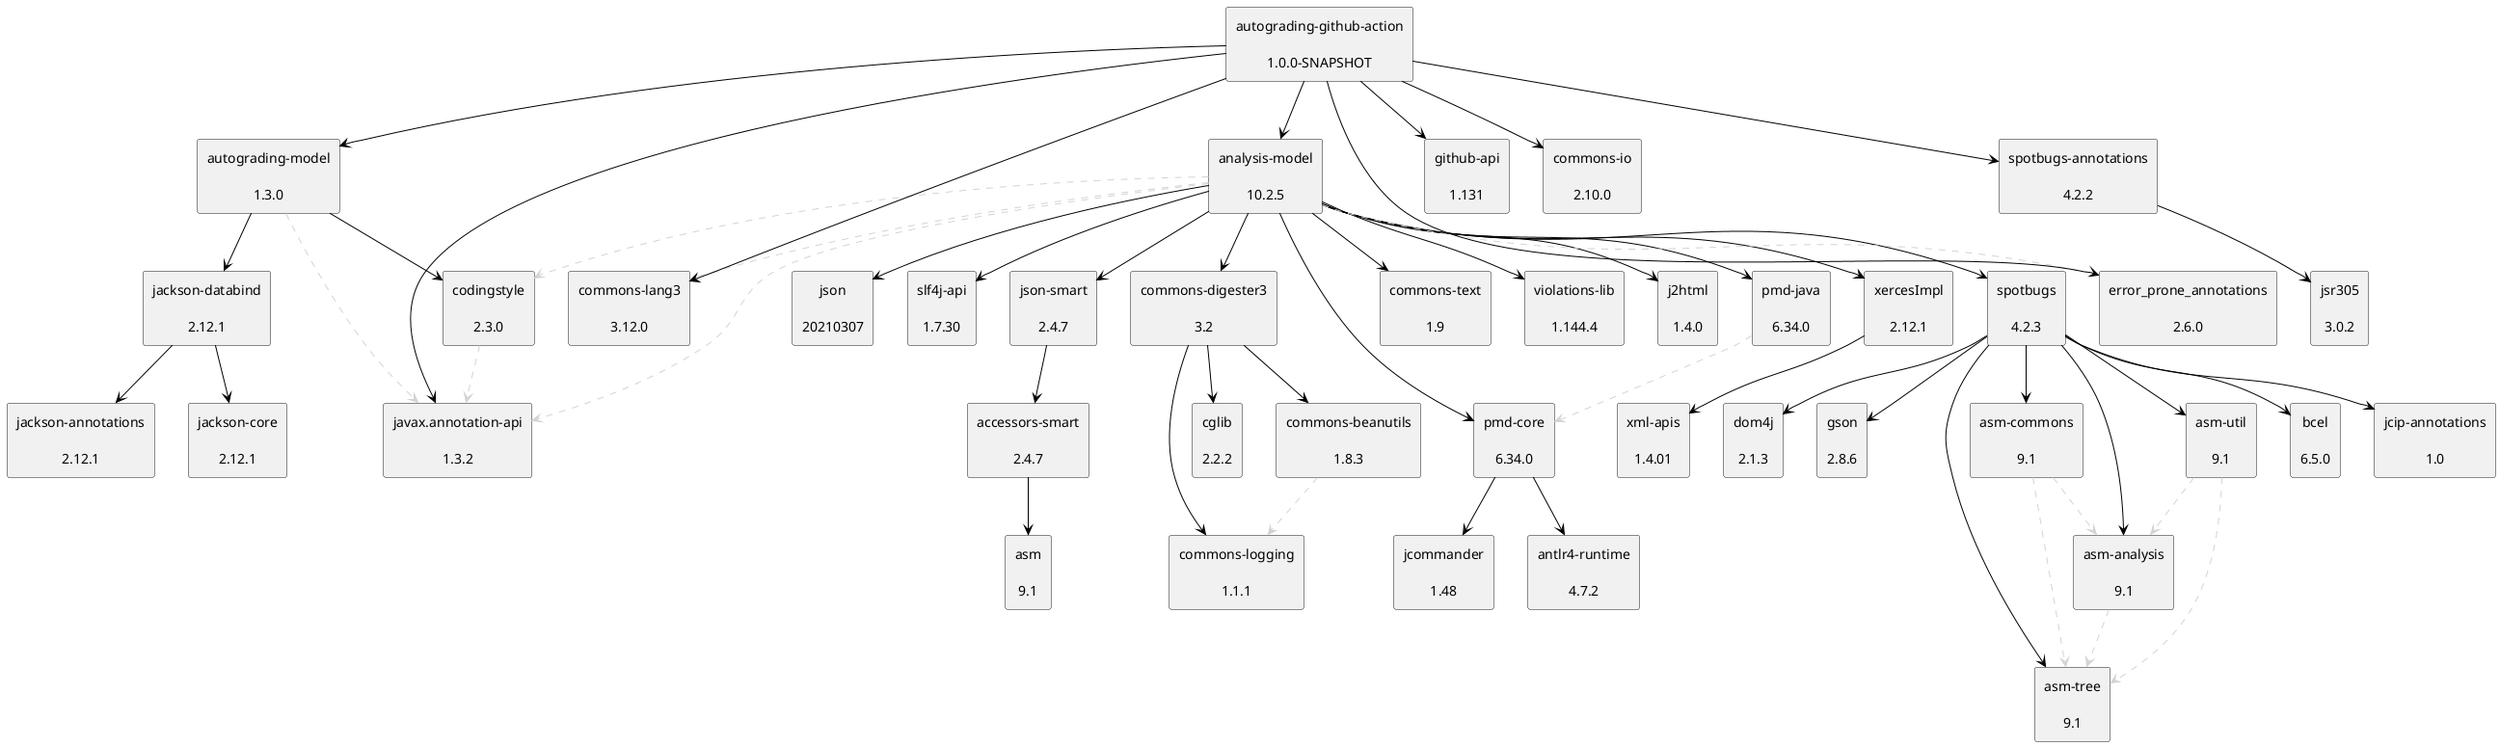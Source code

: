 @startuml
skinparam defaultTextAlignment center
skinparam rectangle {
  BackgroundColor<<optional>> beige
  BackgroundColor<<test>> lightGreen
  BackgroundColor<<runtime>> lightBlue
  BackgroundColor<<provided>> lightGray
}
rectangle "codingstyle\n\n2.3.0" as edu_hm_hafner_codingstyle_jar
rectangle "javax.annotation-api\n\n1.3.2" as javax_annotation_javax_annotation_api_jar
rectangle "autograding-model\n\n1.3.0" as edu_hm_hafner_autograding_model_jar
rectangle "jackson-databind\n\n2.12.1" as com_fasterxml_jackson_core_jackson_databind_jar
rectangle "jackson-annotations\n\n2.12.1" as com_fasterxml_jackson_core_jackson_annotations_jar
rectangle "jackson-core\n\n2.12.1" as com_fasterxml_jackson_core_jackson_core_jar
rectangle "autograding-github-action\n\n1.0.0-SNAPSHOT" as edu_hm_hafner_autograding_github_action_jar
rectangle "analysis-model\n\n10.2.5" as edu_hm_hafner_analysis_model_jar
rectangle "commons-lang3\n\n3.12.0" as org_apache_commons_commons_lang3_jar
rectangle "commons-digester3\n\n3.2" as org_apache_commons_commons_digester3_jar
rectangle "cglib\n\n2.2.2" as cglib_cglib_jar
rectangle "commons-beanutils\n\n1.8.3" as commons_beanutils_commons_beanutils_jar
rectangle "commons-logging\n\n1.1.1" as commons_logging_commons_logging_jar
rectangle "commons-text\n\n1.9" as org_apache_commons_commons_text_jar
rectangle "violations-lib\n\n1.144.4" as se_bjurr_violations_violations_lib_jar
rectangle "j2html\n\n1.4.0" as com_j2html_j2html_jar
rectangle "xercesImpl\n\n2.12.1" as xerces_xercesImpl_jar
rectangle "xml-apis\n\n1.4.01" as xml_apis_xml_apis_jar
rectangle "asm-analysis\n\n9.1" as org_ow2_asm_asm_analysis_jar
rectangle "asm-tree\n\n9.1" as org_ow2_asm_asm_tree_jar
rectangle "spotbugs\n\n4.2.3" as com_github_spotbugs_spotbugs_jar
rectangle "asm-commons\n\n9.1" as org_ow2_asm_asm_commons_jar
rectangle "asm-util\n\n9.1" as org_ow2_asm_asm_util_jar
rectangle "bcel\n\n6.5.0" as org_apache_bcel_bcel_jar
rectangle "jcip-annotations\n\n1.0" as net_jcip_jcip_annotations_jar
rectangle "dom4j\n\n2.1.3" as org_dom4j_dom4j_jar
rectangle "gson\n\n2.8.6" as com_google_code_gson_gson_jar
rectangle "pmd-core\n\n6.34.0" as net_sourceforge_pmd_pmd_core_jar
rectangle "antlr4-runtime\n\n4.7.2" as org_antlr_antlr4_runtime_jar
rectangle "jcommander\n\n1.48" as com_beust_jcommander_jar
rectangle "pmd-java\n\n6.34.0" as net_sourceforge_pmd_pmd_java_jar
rectangle "json\n\n20210307" as org_json_json_jar
rectangle "accessors-smart\n\n2.4.7" as net_minidev_accessors_smart_jar
rectangle "asm\n\n9.1" as org_ow2_asm_asm_jar
rectangle "json-smart\n\n2.4.7" as net_minidev_json_smart_jar
rectangle "slf4j-api\n\n1.7.30" as org_slf4j_slf4j_api_jar
rectangle "error_prone_annotations\n\n2.6.0" as com_google_errorprone_error_prone_annotations_jar
rectangle "github-api\n\n1.131" as org_kohsuke_github_api_jar
rectangle "commons-io\n\n2.10.0" as commons_io_commons_io_jar
rectangle "spotbugs-annotations\n\n4.2.2" as com_github_spotbugs_spotbugs_annotations_jar
rectangle "jsr305\n\n3.0.2" as com_google_code_findbugs_jsr305_jar
edu_hm_hafner_codingstyle_jar .[#D3D3D3].> javax_annotation_javax_annotation_api_jar
edu_hm_hafner_autograding_model_jar -[#000000]-> edu_hm_hafner_codingstyle_jar
com_fasterxml_jackson_core_jackson_databind_jar -[#000000]-> com_fasterxml_jackson_core_jackson_annotations_jar
com_fasterxml_jackson_core_jackson_databind_jar -[#000000]-> com_fasterxml_jackson_core_jackson_core_jar
edu_hm_hafner_autograding_model_jar -[#000000]-> com_fasterxml_jackson_core_jackson_databind_jar
edu_hm_hafner_autograding_model_jar .[#D3D3D3].> javax_annotation_javax_annotation_api_jar
edu_hm_hafner_autograding_github_action_jar -[#000000]-> edu_hm_hafner_autograding_model_jar
edu_hm_hafner_analysis_model_jar .[#D3D3D3].> edu_hm_hafner_codingstyle_jar
edu_hm_hafner_analysis_model_jar .[#D3D3D3].> org_apache_commons_commons_lang3_jar
org_apache_commons_commons_digester3_jar -[#000000]-> cglib_cglib_jar
commons_beanutils_commons_beanutils_jar .[#D3D3D3].> commons_logging_commons_logging_jar
org_apache_commons_commons_digester3_jar -[#000000]-> commons_beanutils_commons_beanutils_jar
org_apache_commons_commons_digester3_jar -[#000000]-> commons_logging_commons_logging_jar
edu_hm_hafner_analysis_model_jar -[#000000]-> org_apache_commons_commons_digester3_jar
edu_hm_hafner_analysis_model_jar -[#000000]-> org_apache_commons_commons_text_jar
edu_hm_hafner_analysis_model_jar -[#000000]-> se_bjurr_violations_violations_lib_jar
edu_hm_hafner_analysis_model_jar -[#000000]-> com_j2html_j2html_jar
xerces_xercesImpl_jar -[#000000]-> xml_apis_xml_apis_jar
edu_hm_hafner_analysis_model_jar -[#000000]-> xerces_xercesImpl_jar
org_ow2_asm_asm_analysis_jar .[#D3D3D3].> org_ow2_asm_asm_tree_jar
com_github_spotbugs_spotbugs_jar -[#000000]-> org_ow2_asm_asm_analysis_jar
org_ow2_asm_asm_commons_jar .[#D3D3D3].> org_ow2_asm_asm_tree_jar
org_ow2_asm_asm_commons_jar .[#D3D3D3].> org_ow2_asm_asm_analysis_jar
com_github_spotbugs_spotbugs_jar -[#000000]-> org_ow2_asm_asm_commons_jar
com_github_spotbugs_spotbugs_jar -[#000000]-> org_ow2_asm_asm_tree_jar
org_ow2_asm_asm_util_jar .[#D3D3D3].> org_ow2_asm_asm_tree_jar
org_ow2_asm_asm_util_jar .[#D3D3D3].> org_ow2_asm_asm_analysis_jar
com_github_spotbugs_spotbugs_jar -[#000000]-> org_ow2_asm_asm_util_jar
com_github_spotbugs_spotbugs_jar -[#000000]-> org_apache_bcel_bcel_jar
com_github_spotbugs_spotbugs_jar -[#000000]-> net_jcip_jcip_annotations_jar
com_github_spotbugs_spotbugs_jar -[#000000]-> org_dom4j_dom4j_jar
com_github_spotbugs_spotbugs_jar -[#000000]-> com_google_code_gson_gson_jar
edu_hm_hafner_analysis_model_jar -[#000000]-> com_github_spotbugs_spotbugs_jar
net_sourceforge_pmd_pmd_core_jar -[#000000]-> org_antlr_antlr4_runtime_jar
net_sourceforge_pmd_pmd_core_jar -[#000000]-> com_beust_jcommander_jar
edu_hm_hafner_analysis_model_jar -[#000000]-> net_sourceforge_pmd_pmd_core_jar
net_sourceforge_pmd_pmd_java_jar .[#D3D3D3].> net_sourceforge_pmd_pmd_core_jar
edu_hm_hafner_analysis_model_jar -[#000000]-> net_sourceforge_pmd_pmd_java_jar
edu_hm_hafner_analysis_model_jar -[#000000]-> org_json_json_jar
net_minidev_accessors_smart_jar -[#000000]-> org_ow2_asm_asm_jar
net_minidev_json_smart_jar -[#000000]-> net_minidev_accessors_smart_jar
edu_hm_hafner_analysis_model_jar -[#000000]-> net_minidev_json_smart_jar
edu_hm_hafner_analysis_model_jar -[#000000]-> org_slf4j_slf4j_api_jar
edu_hm_hafner_analysis_model_jar .[#D3D3D3].> javax_annotation_javax_annotation_api_jar
edu_hm_hafner_analysis_model_jar .[#D3D3D3].> com_google_errorprone_error_prone_annotations_jar
edu_hm_hafner_autograding_github_action_jar -[#000000]-> edu_hm_hafner_analysis_model_jar
edu_hm_hafner_autograding_github_action_jar -[#000000]-> org_kohsuke_github_api_jar
edu_hm_hafner_autograding_github_action_jar -[#000000]-> commons_io_commons_io_jar
edu_hm_hafner_autograding_github_action_jar -[#000000]-> org_apache_commons_commons_lang3_jar
edu_hm_hafner_autograding_github_action_jar -[#000000]-> javax_annotation_javax_annotation_api_jar
com_github_spotbugs_spotbugs_annotations_jar -[#000000]-> com_google_code_findbugs_jsr305_jar
edu_hm_hafner_autograding_github_action_jar -[#000000]-> com_github_spotbugs_spotbugs_annotations_jar
edu_hm_hafner_autograding_github_action_jar -[#000000]-> com_google_errorprone_error_prone_annotations_jar
@enduml